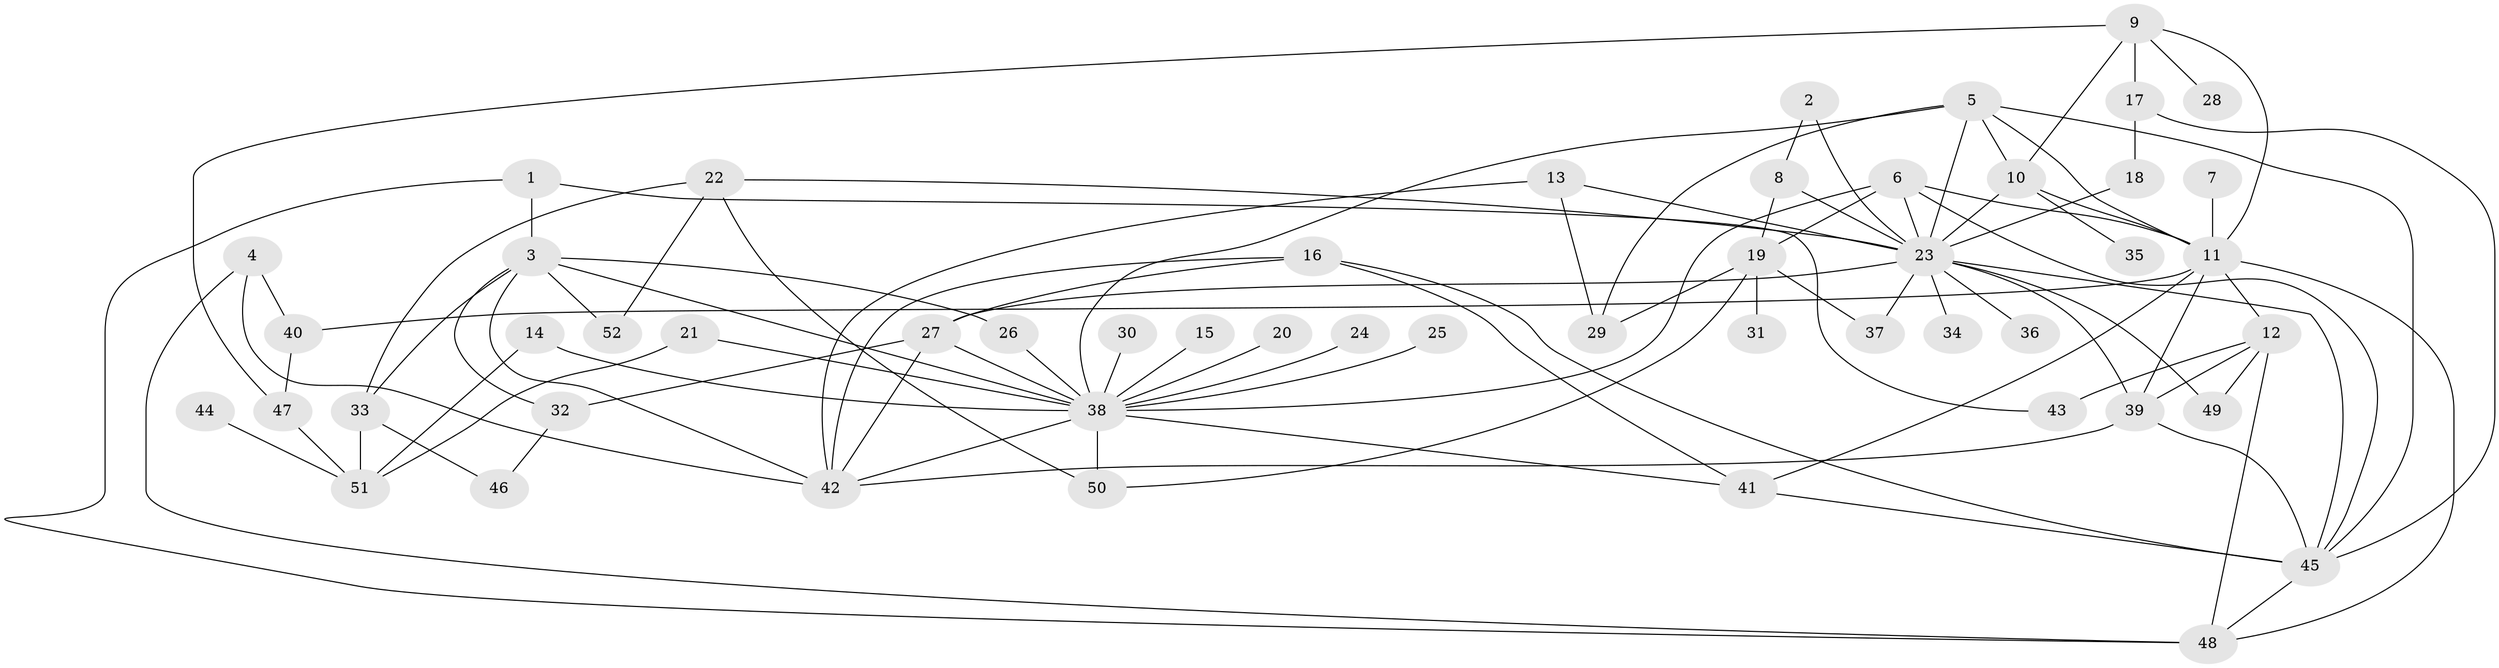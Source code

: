 // original degree distribution, {2: 0.18446601941747573, 18: 0.019417475728155338, 7: 0.019417475728155338, 6: 0.05825242718446602, 3: 0.14563106796116504, 13: 0.009708737864077669, 9: 0.009708737864077669, 8: 0.019417475728155338, 1: 0.4174757281553398, 4: 0.07766990291262135, 5: 0.038834951456310676}
// Generated by graph-tools (version 1.1) at 2025/01/03/09/25 03:01:48]
// undirected, 52 vertices, 96 edges
graph export_dot {
graph [start="1"]
  node [color=gray90,style=filled];
  1;
  2;
  3;
  4;
  5;
  6;
  7;
  8;
  9;
  10;
  11;
  12;
  13;
  14;
  15;
  16;
  17;
  18;
  19;
  20;
  21;
  22;
  23;
  24;
  25;
  26;
  27;
  28;
  29;
  30;
  31;
  32;
  33;
  34;
  35;
  36;
  37;
  38;
  39;
  40;
  41;
  42;
  43;
  44;
  45;
  46;
  47;
  48;
  49;
  50;
  51;
  52;
  1 -- 3 [weight=1.0];
  1 -- 43 [weight=1.0];
  1 -- 48 [weight=1.0];
  2 -- 8 [weight=1.0];
  2 -- 23 [weight=1.0];
  3 -- 26 [weight=1.0];
  3 -- 32 [weight=1.0];
  3 -- 33 [weight=1.0];
  3 -- 38 [weight=1.0];
  3 -- 42 [weight=1.0];
  3 -- 52 [weight=1.0];
  4 -- 40 [weight=1.0];
  4 -- 42 [weight=1.0];
  4 -- 48 [weight=1.0];
  5 -- 10 [weight=1.0];
  5 -- 11 [weight=1.0];
  5 -- 23 [weight=1.0];
  5 -- 29 [weight=1.0];
  5 -- 38 [weight=1.0];
  5 -- 45 [weight=1.0];
  6 -- 11 [weight=1.0];
  6 -- 19 [weight=1.0];
  6 -- 23 [weight=1.0];
  6 -- 38 [weight=1.0];
  6 -- 45 [weight=1.0];
  7 -- 11 [weight=1.0];
  8 -- 19 [weight=1.0];
  8 -- 23 [weight=1.0];
  9 -- 10 [weight=1.0];
  9 -- 11 [weight=1.0];
  9 -- 17 [weight=1.0];
  9 -- 28 [weight=1.0];
  9 -- 47 [weight=1.0];
  10 -- 11 [weight=1.0];
  10 -- 23 [weight=1.0];
  10 -- 35 [weight=1.0];
  11 -- 12 [weight=1.0];
  11 -- 39 [weight=1.0];
  11 -- 40 [weight=1.0];
  11 -- 41 [weight=1.0];
  11 -- 48 [weight=1.0];
  12 -- 39 [weight=1.0];
  12 -- 43 [weight=1.0];
  12 -- 48 [weight=1.0];
  12 -- 49 [weight=1.0];
  13 -- 23 [weight=2.0];
  13 -- 29 [weight=1.0];
  13 -- 42 [weight=1.0];
  14 -- 38 [weight=1.0];
  14 -- 51 [weight=1.0];
  15 -- 38 [weight=1.0];
  16 -- 27 [weight=1.0];
  16 -- 41 [weight=1.0];
  16 -- 42 [weight=1.0];
  16 -- 45 [weight=1.0];
  17 -- 18 [weight=1.0];
  17 -- 45 [weight=1.0];
  18 -- 23 [weight=1.0];
  19 -- 29 [weight=1.0];
  19 -- 31 [weight=1.0];
  19 -- 37 [weight=1.0];
  19 -- 50 [weight=1.0];
  20 -- 38 [weight=1.0];
  21 -- 38 [weight=1.0];
  21 -- 51 [weight=1.0];
  22 -- 23 [weight=1.0];
  22 -- 33 [weight=1.0];
  22 -- 50 [weight=1.0];
  22 -- 52 [weight=1.0];
  23 -- 27 [weight=1.0];
  23 -- 34 [weight=1.0];
  23 -- 36 [weight=1.0];
  23 -- 37 [weight=1.0];
  23 -- 39 [weight=1.0];
  23 -- 45 [weight=1.0];
  23 -- 49 [weight=1.0];
  24 -- 38 [weight=1.0];
  25 -- 38 [weight=1.0];
  26 -- 38 [weight=1.0];
  27 -- 32 [weight=1.0];
  27 -- 38 [weight=1.0];
  27 -- 42 [weight=1.0];
  30 -- 38 [weight=1.0];
  32 -- 46 [weight=1.0];
  33 -- 46 [weight=1.0];
  33 -- 51 [weight=2.0];
  38 -- 41 [weight=1.0];
  38 -- 42 [weight=1.0];
  38 -- 50 [weight=2.0];
  39 -- 42 [weight=1.0];
  39 -- 45 [weight=1.0];
  40 -- 47 [weight=1.0];
  41 -- 45 [weight=1.0];
  44 -- 51 [weight=1.0];
  45 -- 48 [weight=1.0];
  47 -- 51 [weight=1.0];
}
